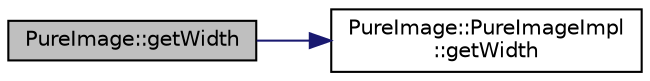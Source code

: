 digraph "PureImage::getWidth"
{
 // LATEX_PDF_SIZE
  edge [fontname="Helvetica",fontsize="10",labelfontname="Helvetica",labelfontsize="10"];
  node [fontname="Helvetica",fontsize="10",shape=record];
  rankdir="LR";
  Node1 [label="PureImage::getWidth",height=0.2,width=0.4,color="black", fillcolor="grey75", style="filled", fontcolor="black",tooltip="Gets the width of the image."];
  Node1 -> Node2 [color="midnightblue",fontsize="10",style="solid",fontname="Helvetica"];
  Node2 [label="PureImage::PureImageImpl\l::getWidth",height=0.2,width=0.4,color="black", fillcolor="white", style="filled",URL="$class_pure_image_1_1_pure_image_impl.html#a2e76bb4c6a6f4c07ac7a70925c3b1d46",tooltip=" "];
}
